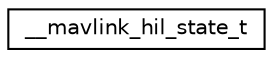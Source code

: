 digraph "Graphical Class Hierarchy"
{
 // INTERACTIVE_SVG=YES
  edge [fontname="Helvetica",fontsize="10",labelfontname="Helvetica",labelfontsize="10"];
  node [fontname="Helvetica",fontsize="10",shape=record];
  rankdir="LR";
  Node1 [label="__mavlink_hil_state_t",height=0.2,width=0.4,color="black", fillcolor="white", style="filled",URL="$struct____mavlink__hil__state__t.html"];
}
